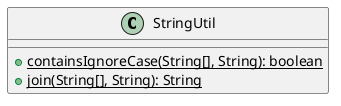 @startuml

    class StringUtil {
        {static} +containsIgnoreCase(String[], String): boolean
        {static} +join(String[], String): String
    }

@enduml
